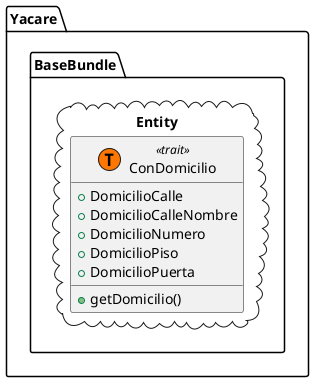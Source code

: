 @startuml
namespace Yacare.BaseBundle.Entity <<cloud>> {
	class ConDomicilio << (T,#FF7700) trait >> {
		+DomicilioCalle
		+DomicilioCalleNombre
		+DomicilioNumero
		+DomicilioPiso
		+DomicilioPuerta
		+getDomicilio()
	}	
}
@enduml

